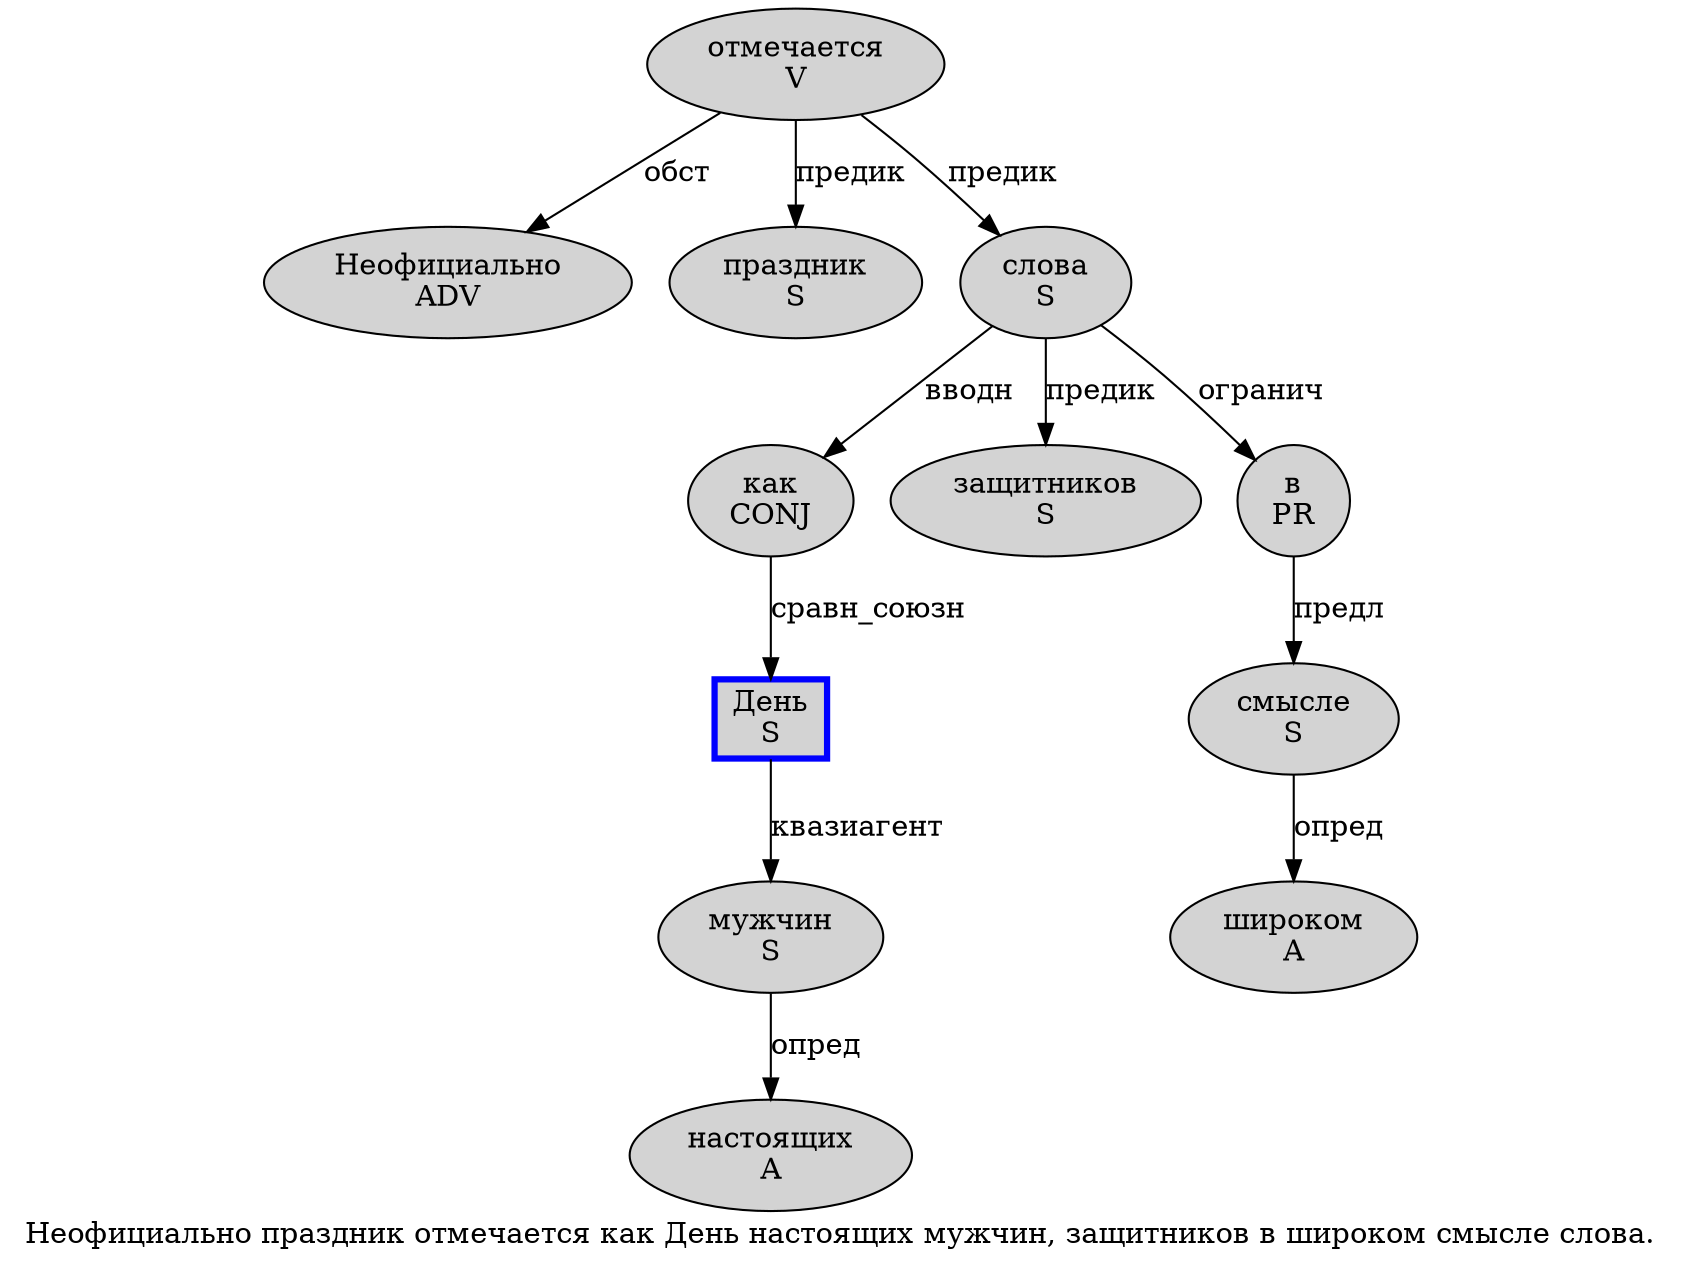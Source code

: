 digraph SENTENCE_736 {
	graph [label="Неофициально праздник отмечается как День настоящих мужчин, защитников в широком смысле слова."]
	node [style=filled]
		0 [label="Неофициально
ADV" color="" fillcolor=lightgray penwidth=1 shape=ellipse]
		1 [label="праздник
S" color="" fillcolor=lightgray penwidth=1 shape=ellipse]
		2 [label="отмечается
V" color="" fillcolor=lightgray penwidth=1 shape=ellipse]
		3 [label="как
CONJ" color="" fillcolor=lightgray penwidth=1 shape=ellipse]
		4 [label="День
S" color=blue fillcolor=lightgray penwidth=3 shape=box]
		5 [label="настоящих
A" color="" fillcolor=lightgray penwidth=1 shape=ellipse]
		6 [label="мужчин
S" color="" fillcolor=lightgray penwidth=1 shape=ellipse]
		8 [label="защитников
S" color="" fillcolor=lightgray penwidth=1 shape=ellipse]
		9 [label="в
PR" color="" fillcolor=lightgray penwidth=1 shape=ellipse]
		10 [label="широком
A" color="" fillcolor=lightgray penwidth=1 shape=ellipse]
		11 [label="смысле
S" color="" fillcolor=lightgray penwidth=1 shape=ellipse]
		12 [label="слова
S" color="" fillcolor=lightgray penwidth=1 shape=ellipse]
			11 -> 10 [label="опред"]
			12 -> 3 [label="вводн"]
			12 -> 8 [label="предик"]
			12 -> 9 [label="огранич"]
			2 -> 0 [label="обст"]
			2 -> 1 [label="предик"]
			2 -> 12 [label="предик"]
			4 -> 6 [label="квазиагент"]
			6 -> 5 [label="опред"]
			9 -> 11 [label="предл"]
			3 -> 4 [label="сравн_союзн"]
}
